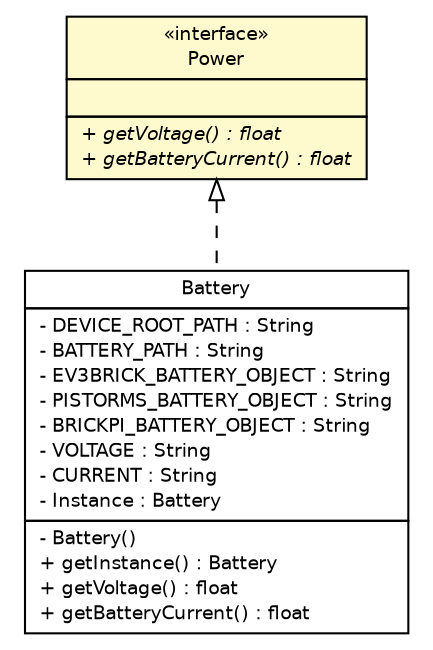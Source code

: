 #!/usr/local/bin/dot
#
# Class diagram 
# Generated by UMLGraph version R5_6-24-gf6e263 (http://www.umlgraph.org/)
#

digraph G {
	edge [fontname="Helvetica",fontsize=10,labelfontname="Helvetica",labelfontsize=10];
	node [fontname="Helvetica",fontsize=10,shape=plaintext];
	nodesep=0.25;
	ranksep=0.5;
	// ev3dev.hardware.sensors.Battery
	c5693 [label=<<table title="ev3dev.hardware.sensors.Battery" border="0" cellborder="1" cellspacing="0" cellpadding="2" port="p" href="./Battery.html">
		<tr><td><table border="0" cellspacing="0" cellpadding="1">
<tr><td align="center" balign="center"> Battery </td></tr>
		</table></td></tr>
		<tr><td><table border="0" cellspacing="0" cellpadding="1">
<tr><td align="left" balign="left"> - DEVICE_ROOT_PATH : String </td></tr>
<tr><td align="left" balign="left"> - BATTERY_PATH : String </td></tr>
<tr><td align="left" balign="left"> - EV3BRICK_BATTERY_OBJECT : String </td></tr>
<tr><td align="left" balign="left"> - PISTORMS_BATTERY_OBJECT : String </td></tr>
<tr><td align="left" balign="left"> - BRICKPI_BATTERY_OBJECT : String </td></tr>
<tr><td align="left" balign="left"> - VOLTAGE : String </td></tr>
<tr><td align="left" balign="left"> - CURRENT : String </td></tr>
<tr><td align="left" balign="left"> - Instance : Battery </td></tr>
		</table></td></tr>
		<tr><td><table border="0" cellspacing="0" cellpadding="1">
<tr><td align="left" balign="left"> - Battery() </td></tr>
<tr><td align="left" balign="left"> + getInstance() : Battery </td></tr>
<tr><td align="left" balign="left"> + getVoltage() : float </td></tr>
<tr><td align="left" balign="left"> + getBatteryCurrent() : float </td></tr>
		</table></td></tr>
		</table>>, URL="./Battery.html", fontname="Helvetica", fontcolor="black", fontsize=9.0];
	// ev3dev.hardware.sensors.Power
	c5694 [label=<<table title="ev3dev.hardware.sensors.Power" border="0" cellborder="1" cellspacing="0" cellpadding="2" port="p" bgcolor="lemonChiffon" href="./Power.html">
		<tr><td><table border="0" cellspacing="0" cellpadding="1">
<tr><td align="center" balign="center"> &#171;interface&#187; </td></tr>
<tr><td align="center" balign="center"> Power </td></tr>
		</table></td></tr>
		<tr><td><table border="0" cellspacing="0" cellpadding="1">
<tr><td align="left" balign="left">  </td></tr>
		</table></td></tr>
		<tr><td><table border="0" cellspacing="0" cellpadding="1">
<tr><td align="left" balign="left"><font face="Helvetica-Oblique" point-size="9.0"> + getVoltage() : float </font></td></tr>
<tr><td align="left" balign="left"><font face="Helvetica-Oblique" point-size="9.0"> + getBatteryCurrent() : float </font></td></tr>
		</table></td></tr>
		</table>>, URL="./Power.html", fontname="Helvetica", fontcolor="black", fontsize=9.0];
	//ev3dev.hardware.sensors.Battery implements ev3dev.hardware.sensors.Power
	c5694:p -> c5693:p [dir=back,arrowtail=empty,style=dashed];
}

